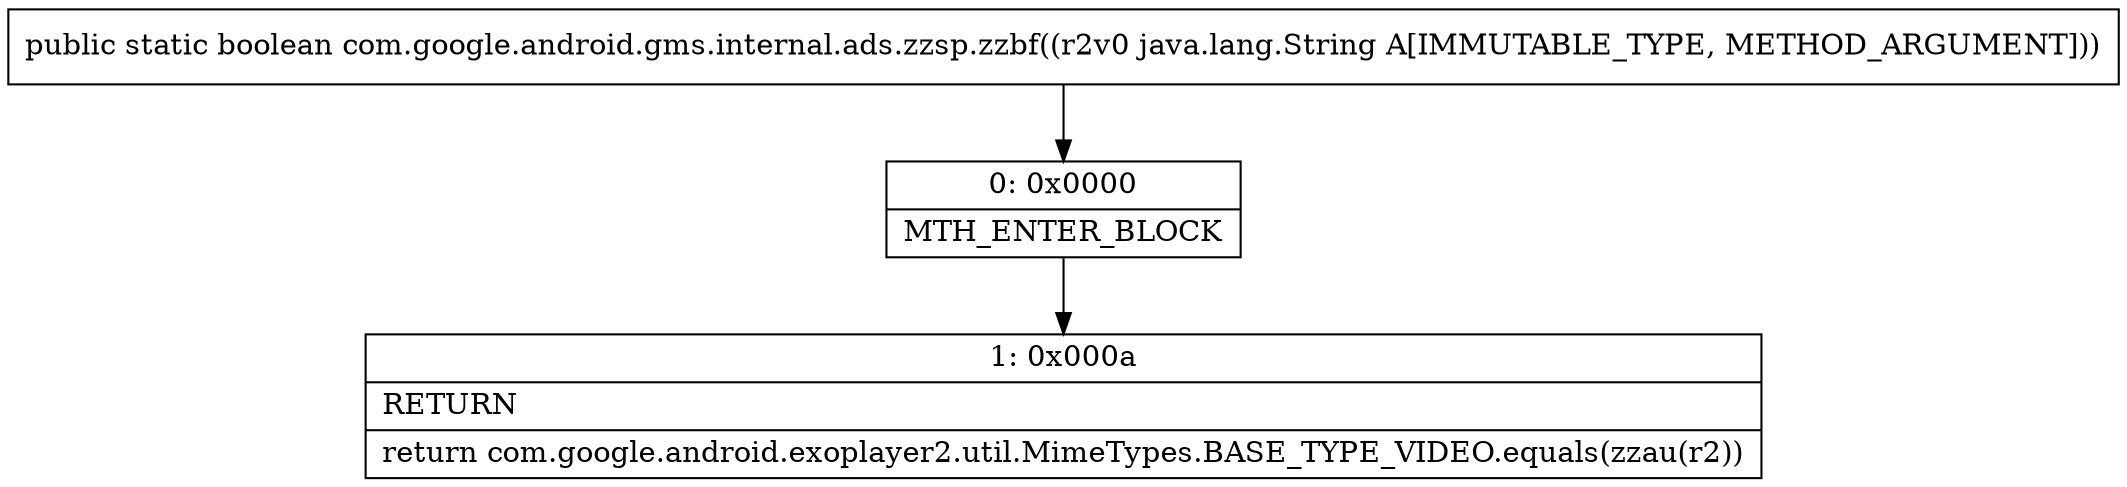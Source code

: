 digraph "CFG forcom.google.android.gms.internal.ads.zzsp.zzbf(Ljava\/lang\/String;)Z" {
Node_0 [shape=record,label="{0\:\ 0x0000|MTH_ENTER_BLOCK\l}"];
Node_1 [shape=record,label="{1\:\ 0x000a|RETURN\l|return com.google.android.exoplayer2.util.MimeTypes.BASE_TYPE_VIDEO.equals(zzau(r2))\l}"];
MethodNode[shape=record,label="{public static boolean com.google.android.gms.internal.ads.zzsp.zzbf((r2v0 java.lang.String A[IMMUTABLE_TYPE, METHOD_ARGUMENT])) }"];
MethodNode -> Node_0;
Node_0 -> Node_1;
}

